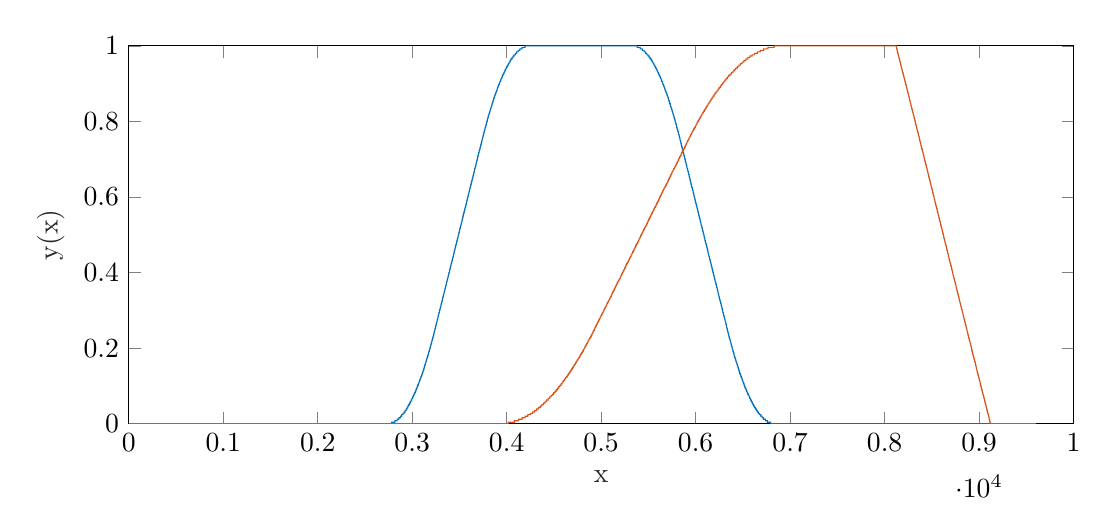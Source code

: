 % This file was created by matlab2tikz.
%
%The latest updates can be retrieved from
%  http://www.mathworks.com/matlabcentral/fileexchange/22022-matlab2tikz-matlab2tikz
%where you can also make suggestions and rate matlab2tikz.
%
\definecolor{mycolor1}{rgb}{0.0,0.447,0.741}%
\definecolor{mycolor2}{rgb}{0.85,0.325,0.098}%
%
\begin{tikzpicture}

\begin{axis}[%
width=12cm,
height=4.8cm,
%at={(0.758in,0.517in)},
scale only axis,
xmin=0,
xmax=10000,
xlabel style={font=\color{white!15!black}},
xlabel={x},
ymin=0,
ymax=1,
ylabel style={font=\color{white!15!black}},
ylabel={y(x)},
axis background/.style={fill=white},
legend style={legend cell align=left, align=left, draw=white!15!black}
]
\addplot [color=mycolor1]
  table[row sep=crcr]{%
1	0\\
2783	0\\
2784	0.004\\
2817	0.004\\
2818	0.008\\
2840	0.008\\
2841	0.012\\
2858	0.012\\
2859	0.016\\
2874	0.016\\
2875	0.02\\
2888	0.02\\
2889	0.024\\
2901	0.024\\
2902	0.027\\
2913	0.027\\
2914	0.031\\
2924	0.031\\
2925	0.035\\
2935	0.035\\
2936	0.039\\
2945	0.039\\
2946	0.043\\
2954	0.043\\
2955	0.047\\
2963	0.047\\
2964	0.051\\
2972	0.051\\
2973	0.055\\
2980	0.055\\
2981	0.059\\
2988	0.059\\
2989	0.063\\
2996	0.063\\
2997	0.067\\
3004	0.067\\
3005	0.071\\
3011	0.071\\
3012	0.075\\
3018	0.075\\
3019	0.078\\
3025	0.078\\
3026	0.082\\
3032	0.082\\
3033	0.086\\
3039	0.086\\
3040	0.09\\
3045	0.09\\
3046	0.094\\
3052	0.094\\
3053	0.098\\
3058	0.098\\
3059	0.102\\
3064	0.102\\
3065	0.106\\
3070	0.106\\
3071	0.11\\
3076	0.11\\
3077	0.114\\
3082	0.114\\
3083	0.118\\
3088	0.118\\
3089	0.122\\
3093	0.122\\
3094	0.125\\
3099	0.125\\
3100	0.129\\
3104	0.129\\
3105	0.133\\
3109	0.133\\
3110	0.137\\
3115	0.137\\
3116	0.141\\
3120	0.141\\
3121	0.145\\
3125	0.145\\
3126	0.149\\
3130	0.149\\
3131	0.153\\
3135	0.153\\
3136	0.157\\
3140	0.157\\
3141	0.161\\
3145	0.161\\
3146	0.165\\
3150	0.165\\
3151	0.169\\
3154	0.169\\
3155	0.173\\
3159	0.173\\
3160	0.176\\
3164	0.176\\
3165	0.18\\
3168	0.18\\
3169	0.184\\
3173	0.184\\
3174	0.188\\
3177	0.188\\
3178	0.192\\
3182	0.192\\
3183	0.196\\
3186	0.196\\
3187	0.2\\
3191	0.2\\
3192	0.204\\
3195	0.204\\
3196	0.208\\
3199	0.208\\
3200	0.212\\
3204	0.212\\
3205	0.216\\
3208	0.216\\
3209	0.22\\
3212	0.22\\
3213	0.224\\
3216	0.224\\
3217	0.227\\
3220	0.227\\
3221	0.231\\
3224	0.231\\
3225	0.235\\
3228	0.235\\
3229	0.239\\
3232	0.239\\
3233	0.243\\
3236	0.243\\
3237	0.247\\
3240	0.247\\
3241	0.251\\
3244	0.251\\
3245	0.255\\
3248	0.255\\
3249	0.259\\
3252	0.259\\
3253	0.263\\
3256	0.263\\
3257	0.267\\
3260	0.267\\
3261	0.271\\
3264	0.271\\
3265	0.275\\
3268	0.275\\
3269	0.278\\
3272	0.278\\
3273	0.282\\
3275	0.282\\
3276	0.286\\
3279	0.286\\
3280	0.29\\
3283	0.29\\
3284	0.294\\
3287	0.294\\
3288	0.298\\
3291	0.298\\
3292	0.302\\
3295	0.302\\
3296	0.306\\
3299	0.306\\
3300	0.31\\
3303	0.31\\
3304	0.314\\
3307	0.314\\
3308	0.318\\
3311	0.318\\
3312	0.322\\
3315	0.322\\
3316	0.325\\
3318	0.325\\
3319	0.329\\
3322	0.329\\
3323	0.333\\
3326	0.333\\
3327	0.337\\
3330	0.337\\
3331	0.341\\
3334	0.341\\
3335	0.345\\
3338	0.345\\
3339	0.349\\
3342	0.349\\
3343	0.353\\
3346	0.353\\
3347	0.357\\
3350	0.357\\
3351	0.361\\
3354	0.361\\
3355	0.365\\
3358	0.365\\
3359	0.369\\
3361	0.369\\
3362	0.373\\
3365	0.373\\
3366	0.376\\
3369	0.376\\
3370	0.38\\
3373	0.38\\
3374	0.384\\
3377	0.384\\
3378	0.388\\
3381	0.388\\
3382	0.392\\
3385	0.392\\
3386	0.396\\
3389	0.396\\
3390	0.4\\
3393	0.4\\
3394	0.404\\
3396	0.404\\
3397	0.408\\
3400	0.408\\
3401	0.412\\
3404	0.412\\
3405	0.416\\
3408	0.416\\
3409	0.42\\
3412	0.42\\
3413	0.424\\
3416	0.424\\
3417	0.427\\
3420	0.427\\
3421	0.431\\
3424	0.431\\
3425	0.435\\
3428	0.435\\
3429	0.439\\
3432	0.439\\
3433	0.443\\
3435	0.443\\
3436	0.447\\
3439	0.447\\
3440	0.451\\
3443	0.451\\
3444	0.455\\
3447	0.455\\
3448	0.459\\
3451	0.459\\
3452	0.463\\
3455	0.463\\
3456	0.467\\
3459	0.467\\
3460	0.471\\
3463	0.471\\
3464	0.475\\
3467	0.475\\
3468	0.478\\
3470	0.478\\
3471	0.482\\
3474	0.482\\
3475	0.486\\
3478	0.486\\
3479	0.49\\
3482	0.49\\
3483	0.494\\
3486	0.494\\
3487	0.498\\
3490	0.498\\
3491	0.502\\
3494	0.502\\
3495	0.506\\
3498	0.506\\
3499	0.51\\
3502	0.51\\
3503	0.514\\
3505	0.514\\
3506	0.518\\
3509	0.518\\
3510	0.522\\
3513	0.522\\
3514	0.525\\
3517	0.525\\
3518	0.529\\
3521	0.529\\
3522	0.533\\
3525	0.533\\
3526	0.537\\
3529	0.537\\
3530	0.541\\
3533	0.541\\
3534	0.545\\
3537	0.545\\
3538	0.549\\
3540	0.549\\
3541	0.553\\
3544	0.553\\
3545	0.557\\
3548	0.557\\
3549	0.561\\
3552	0.561\\
3553	0.565\\
3556	0.565\\
3557	0.569\\
3560	0.569\\
3561	0.573\\
3564	0.573\\
3565	0.576\\
3568	0.576\\
3569	0.58\\
3572	0.58\\
3573	0.584\\
3576	0.584\\
3577	0.588\\
3579	0.588\\
3580	0.592\\
3583	0.592\\
3584	0.596\\
3587	0.596\\
3588	0.6\\
3591	0.6\\
3592	0.604\\
3595	0.604\\
3596	0.608\\
3599	0.608\\
3600	0.612\\
3603	0.612\\
3604	0.616\\
3607	0.616\\
3608	0.62\\
3611	0.62\\
3612	0.624\\
3614	0.624\\
3615	0.627\\
3618	0.627\\
3619	0.631\\
3622	0.631\\
3623	0.635\\
3626	0.635\\
3627	0.639\\
3630	0.639\\
3631	0.643\\
3634	0.643\\
3635	0.647\\
3638	0.647\\
3639	0.651\\
3642	0.651\\
3643	0.655\\
3646	0.655\\
3647	0.659\\
3650	0.659\\
3651	0.663\\
3654	0.663\\
3655	0.667\\
3657	0.667\\
3658	0.671\\
3661	0.671\\
3662	0.675\\
3665	0.675\\
3666	0.678\\
3669	0.678\\
3670	0.682\\
3673	0.682\\
3674	0.686\\
3677	0.686\\
3678	0.69\\
3681	0.69\\
3682	0.694\\
3685	0.694\\
3686	0.698\\
3689	0.698\\
3690	0.702\\
3693	0.702\\
3694	0.706\\
3696	0.706\\
3697	0.71\\
3700	0.71\\
3701	0.714\\
3704	0.714\\
3705	0.718\\
3708	0.718\\
3709	0.722\\
3712	0.722\\
3713	0.725\\
3716	0.725\\
3717	0.729\\
3720	0.729\\
3721	0.733\\
3724	0.733\\
3725	0.737\\
3728	0.737\\
3729	0.741\\
3732	0.741\\
3733	0.745\\
3736	0.745\\
3737	0.749\\
3740	0.749\\
3741	0.753\\
3744	0.753\\
3745	0.757\\
3748	0.757\\
3749	0.761\\
3752	0.761\\
3753	0.765\\
3756	0.765\\
3757	0.769\\
3760	0.769\\
3761	0.773\\
3764	0.773\\
3765	0.776\\
3768	0.776\\
3769	0.78\\
3772	0.78\\
3773	0.784\\
3776	0.784\\
3777	0.788\\
3781	0.788\\
3782	0.792\\
3785	0.792\\
3786	0.796\\
3789	0.796\\
3790	0.8\\
3794	0.8\\
3795	0.804\\
3798	0.804\\
3799	0.808\\
3802	0.808\\
3803	0.812\\
3807	0.812\\
3808	0.816\\
3812	0.816\\
3813	0.82\\
3816	0.82\\
3817	0.824\\
3821	0.824\\
3822	0.827\\
3825	0.827\\
3826	0.831\\
3830	0.831\\
3831	0.835\\
3835	0.835\\
3836	0.839\\
3840	0.839\\
3841	0.843\\
3845	0.843\\
3846	0.847\\
3850	0.847\\
3851	0.851\\
3855	0.851\\
3856	0.855\\
3860	0.855\\
3861	0.859\\
3865	0.859\\
3866	0.863\\
3870	0.863\\
3871	0.867\\
3876	0.867\\
3877	0.871\\
3881	0.871\\
3882	0.875\\
3887	0.875\\
3888	0.878\\
3892	0.878\\
3893	0.882\\
3898	0.882\\
3899	0.886\\
3904	0.886\\
3905	0.89\\
3910	0.89\\
3911	0.894\\
3916	0.894\\
3917	0.898\\
3922	0.898\\
3923	0.902\\
3928	0.902\\
3929	0.906\\
3935	0.906\\
3936	0.91\\
3941	0.91\\
3942	0.914\\
3948	0.914\\
3949	0.918\\
3955	0.918\\
3956	0.922\\
3961	0.922\\
3962	0.925\\
3969	0.925\\
3970	0.929\\
3976	0.929\\
3977	0.933\\
3984	0.933\\
3985	0.937\\
3991	0.937\\
3992	0.941\\
4000	0.941\\
4001	0.945\\
4008	0.945\\
4009	0.949\\
4017	0.949\\
4018	0.953\\
4026	0.953\\
4027	0.957\\
4035	0.957\\
4036	0.961\\
4045	0.961\\
4046	0.965\\
4056	0.965\\
4057	0.969\\
4067	0.969\\
4068	0.973\\
4079	0.973\\
4080	0.976\\
4091	0.976\\
4092	0.98\\
4105	0.98\\
4106	0.984\\
4121	0.984\\
4122	0.988\\
4140	0.988\\
4141	0.992\\
4162	0.992\\
4163	0.996\\
4195	0.996\\
4196	1\\
5380	1\\
5381	0.996\\
5413	0.996\\
5414	0.992\\
5435	0.992\\
5436	0.988\\
5454	0.988\\
5455	0.984\\
5470	0.984\\
5471	0.98\\
5484	0.98\\
5485	0.976\\
5496	0.976\\
5497	0.973\\
5508	0.973\\
5509	0.969\\
5519	0.969\\
5520	0.965\\
5530	0.965\\
5531	0.961\\
5540	0.961\\
5541	0.957\\
5549	0.957\\
5550	0.953\\
5558	0.953\\
5559	0.949\\
5567	0.949\\
5568	0.945\\
5575	0.945\\
5576	0.941\\
5584	0.941\\
5585	0.937\\
5591	0.937\\
5592	0.933\\
5599	0.933\\
5600	0.929\\
5606	0.929\\
5607	0.925\\
5614	0.925\\
5615	0.922\\
5620	0.922\\
5621	0.918\\
5627	0.918\\
5628	0.914\\
5634	0.914\\
5635	0.91\\
5640	0.91\\
5641	0.906\\
5647	0.906\\
5648	0.902\\
5653	0.902\\
5654	0.898\\
5659	0.898\\
5660	0.894\\
5665	0.894\\
5666	0.89\\
5671	0.89\\
5672	0.886\\
5677	0.886\\
5678	0.882\\
5683	0.882\\
5684	0.878\\
5688	0.878\\
5689	0.875\\
5694	0.875\\
5695	0.871\\
5699	0.871\\
5700	0.867\\
5705	0.867\\
5706	0.863\\
5710	0.863\\
5711	0.859\\
5715	0.859\\
5716	0.855\\
5720	0.855\\
5721	0.851\\
5725	0.851\\
5726	0.847\\
5731	0.847\\
5732	0.843\\
5735	0.843\\
5736	0.839\\
5740	0.839\\
5741	0.835\\
5745	0.835\\
5746	0.831\\
5750	0.831\\
5751	0.827\\
5755	0.827\\
5756	0.824\\
5759	0.824\\
5760	0.82\\
5764	0.82\\
5765	0.816\\
5769	0.816\\
5770	0.812\\
5773	0.812\\
5774	0.808\\
5778	0.808\\
5779	0.804\\
5782	0.804\\
5783	0.8\\
5786	0.8\\
5787	0.796\\
5791	0.796\\
5792	0.792\\
5795	0.792\\
5796	0.788\\
5799	0.788\\
5800	0.784\\
5803	0.784\\
5804	0.78\\
5808	0.78\\
5809	0.776\\
5812	0.776\\
5813	0.773\\
5816	0.773\\
5817	0.769\\
5820	0.769\\
5821	0.765\\
5824	0.765\\
5825	0.761\\
5828	0.761\\
5829	0.757\\
5832	0.757\\
5833	0.753\\
5836	0.753\\
5837	0.749\\
5840	0.749\\
5841	0.745\\
5844	0.745\\
5845	0.741\\
5848	0.741\\
5849	0.737\\
5852	0.737\\
5853	0.733\\
5856	0.733\\
5857	0.729\\
5860	0.729\\
5861	0.725\\
5863	0.725\\
5864	0.722\\
5867	0.722\\
5868	0.718\\
5871	0.718\\
5872	0.714\\
5875	0.714\\
5876	0.71\\
5879	0.71\\
5880	0.706\\
5883	0.706\\
5884	0.702\\
5887	0.702\\
5888	0.698\\
5891	0.698\\
5892	0.694\\
5895	0.694\\
5896	0.69\\
5899	0.69\\
5900	0.686\\
5903	0.686\\
5904	0.682\\
5906	0.682\\
5907	0.678\\
5910	0.678\\
5911	0.675\\
5914	0.675\\
5915	0.671\\
5918	0.671\\
5919	0.667\\
5922	0.667\\
5923	0.663\\
5926	0.663\\
5927	0.659\\
5930	0.659\\
5931	0.655\\
5934	0.655\\
5935	0.651\\
5938	0.651\\
5939	0.647\\
5942	0.647\\
5943	0.643\\
5945	0.643\\
5946	0.639\\
5949	0.639\\
5950	0.635\\
5953	0.635\\
5954	0.631\\
5957	0.631\\
5958	0.627\\
5961	0.627\\
5962	0.624\\
5965	0.624\\
5966	0.62\\
5969	0.62\\
5970	0.616\\
5973	0.616\\
5974	0.612\\
5977	0.612\\
5978	0.608\\
5981	0.608\\
5982	0.604\\
5984	0.604\\
5985	0.6\\
5988	0.6\\
5989	0.596\\
5992	0.596\\
5993	0.592\\
5996	0.592\\
5997	0.588\\
6000	0.588\\
6001	0.584\\
6004	0.584\\
6005	0.58\\
6008	0.58\\
6009	0.576\\
6012	0.576\\
6013	0.573\\
6016	0.573\\
6017	0.569\\
6020	0.569\\
6021	0.565\\
6023	0.565\\
6024	0.561\\
6027	0.561\\
6028	0.557\\
6031	0.557\\
6032	0.553\\
6035	0.553\\
6036	0.549\\
6039	0.549\\
6040	0.545\\
6043	0.545\\
6044	0.541\\
6047	0.541\\
6048	0.537\\
6051	0.537\\
6052	0.533\\
6055	0.533\\
6056	0.529\\
6058	0.529\\
6059	0.525\\
6062	0.525\\
6063	0.522\\
6066	0.522\\
6067	0.518\\
6070	0.518\\
6071	0.514\\
6074	0.514\\
6075	0.51\\
6078	0.51\\
6079	0.506\\
6082	0.506\\
6083	0.502\\
6086	0.502\\
6087	0.498\\
6090	0.498\\
6091	0.494\\
6093	0.494\\
6094	0.49\\
6097	0.49\\
6098	0.486\\
6101	0.486\\
6102	0.482\\
6105	0.482\\
6106	0.478\\
6109	0.478\\
6110	0.475\\
6113	0.475\\
6114	0.471\\
6117	0.471\\
6118	0.467\\
6121	0.467\\
6122	0.463\\
6125	0.463\\
6126	0.459\\
6128	0.459\\
6129	0.455\\
6132	0.455\\
6133	0.451\\
6136	0.451\\
6137	0.447\\
6140	0.447\\
6141	0.443\\
6144	0.443\\
6145	0.439\\
6148	0.439\\
6149	0.435\\
6152	0.435\\
6153	0.431\\
6156	0.431\\
6157	0.427\\
6160	0.427\\
6161	0.424\\
6164	0.424\\
6165	0.42\\
6167	0.42\\
6168	0.416\\
6171	0.416\\
6172	0.412\\
6175	0.412\\
6176	0.408\\
6179	0.408\\
6180	0.404\\
6183	0.404\\
6184	0.4\\
6187	0.4\\
6188	0.396\\
6191	0.396\\
6192	0.392\\
6195	0.392\\
6196	0.388\\
6199	0.388\\
6200	0.384\\
6202	0.384\\
6203	0.38\\
6206	0.38\\
6207	0.376\\
6210	0.376\\
6211	0.373\\
6214	0.373\\
6215	0.369\\
6218	0.369\\
6219	0.365\\
6222	0.365\\
6223	0.361\\
6226	0.361\\
6227	0.357\\
6230	0.357\\
6231	0.353\\
6234	0.353\\
6235	0.349\\
6238	0.349\\
6239	0.345\\
6241	0.345\\
6242	0.341\\
6245	0.341\\
6246	0.337\\
6249	0.337\\
6250	0.333\\
6253	0.333\\
6254	0.329\\
6257	0.329\\
6258	0.325\\
6261	0.325\\
6262	0.322\\
6265	0.322\\
6266	0.318\\
6269	0.318\\
6270	0.314\\
6273	0.314\\
6274	0.31\\
6277	0.31\\
6278	0.306\\
6281	0.306\\
6282	0.302\\
6284	0.302\\
6285	0.298\\
6288	0.298\\
6289	0.294\\
6292	0.294\\
6293	0.29\\
6296	0.29\\
6297	0.286\\
6300	0.286\\
6301	0.282\\
6304	0.282\\
6305	0.278\\
6308	0.278\\
6309	0.275\\
6312	0.275\\
6313	0.271\\
6316	0.271\\
6317	0.267\\
6320	0.267\\
6321	0.263\\
6324	0.263\\
6325	0.259\\
6328	0.259\\
6329	0.255\\
6331	0.255\\
6332	0.251\\
6335	0.251\\
6336	0.247\\
6339	0.247\\
6340	0.243\\
6343	0.243\\
6344	0.239\\
6347	0.239\\
6348	0.235\\
6351	0.235\\
6352	0.231\\
6355	0.231\\
6356	0.227\\
6359	0.227\\
6360	0.224\\
6364	0.224\\
6365	0.22\\
6368	0.22\\
6369	0.216\\
6372	0.216\\
6373	0.212\\
6376	0.212\\
6377	0.208\\
6381	0.208\\
6382	0.204\\
6385	0.204\\
6386	0.2\\
6389	0.2\\
6390	0.196\\
6394	0.196\\
6395	0.192\\
6398	0.192\\
6399	0.188\\
6403	0.188\\
6404	0.184\\
6407	0.184\\
6408	0.18\\
6412	0.18\\
6413	0.176\\
6416	0.176\\
6417	0.173\\
6421	0.173\\
6422	0.169\\
6426	0.169\\
6427	0.165\\
6431	0.165\\
6432	0.161\\
6436	0.161\\
6437	0.157\\
6441	0.157\\
6442	0.153\\
6446	0.153\\
6447	0.149\\
6451	0.149\\
6452	0.145\\
6456	0.145\\
6457	0.141\\
6461	0.141\\
6462	0.137\\
6466	0.137\\
6467	0.133\\
6472	0.133\\
6473	0.129\\
6477	0.129\\
6478	0.125\\
6483	0.125\\
6484	0.122\\
6488	0.122\\
6489	0.118\\
6494	0.118\\
6495	0.114\\
6500	0.114\\
6501	0.11\\
6506	0.11\\
6507	0.106\\
6512	0.106\\
6513	0.102\\
6518	0.102\\
6519	0.098\\
6524	0.098\\
6525	0.094\\
6531	0.094\\
6532	0.09\\
6537	0.09\\
6538	0.086\\
6544	0.086\\
6545	0.082\\
6551	0.082\\
6552	0.078\\
6558	0.078\\
6559	0.075\\
6565	0.075\\
6566	0.071\\
6572	0.071\\
6573	0.067\\
6580	0.067\\
6581	0.063\\
6588	0.063\\
6589	0.059\\
6596	0.059\\
6597	0.055\\
6604	0.055\\
6605	0.051\\
6613	0.051\\
6614	0.047\\
6622	0.047\\
6623	0.043\\
6632	0.043\\
6633	0.039\\
6642	0.039\\
6643	0.035\\
6652	0.035\\
6653	0.031\\
6664	0.031\\
6665	0.027\\
6676	0.027\\
6677	0.024\\
6689	0.024\\
6690	0.02\\
6703	0.02\\
6704	0.016\\
6718	0.016\\
6719	0.012\\
6737	0.012\\
6738	0.008\\
6759	0.008\\
6760	0.004\\
6792	0.004\\
6793	0\\
9600	0\\
};
%\addlegendentry{data1}

\addplot [color=mycolor2]
  table[row sep=crcr]{%
1	0\\
4016	0\\
4017	0.004\\
4082	0.004\\
4083	0.008\\
4127	0.008\\
4128	0.012\\
4164	0.012\\
4165	0.016\\
4195	0.016\\
4196	0.02\\
4223	0.02\\
4224	0.024\\
4249	0.024\\
4250	0.027\\
4273	0.027\\
4274	0.031\\
4295	0.031\\
4296	0.035\\
4316	0.035\\
4317	0.039\\
4336	0.039\\
4337	0.043\\
4355	0.043\\
4356	0.047\\
4373	0.047\\
4374	0.051\\
4390	0.051\\
4391	0.055\\
4407	0.055\\
4408	0.059\\
4423	0.059\\
4424	0.063\\
4439	0.063\\
4440	0.067\\
4454	0.067\\
4455	0.071\\
4469	0.071\\
4470	0.075\\
4483	0.075\\
4484	0.078\\
4497	0.078\\
4498	0.082\\
4511	0.082\\
4512	0.086\\
4524	0.086\\
4525	0.09\\
4537	0.09\\
4538	0.094\\
4550	0.094\\
4551	0.098\\
4562	0.098\\
4563	0.102\\
4575	0.102\\
4576	0.106\\
4587	0.106\\
4588	0.11\\
4598	0.11\\
4599	0.114\\
4610	0.114\\
4611	0.118\\
4621	0.118\\
4622	0.122\\
4633	0.122\\
4634	0.125\\
4644	0.125\\
4645	0.129\\
4654	0.129\\
4655	0.133\\
4665	0.133\\
4666	0.137\\
4676	0.137\\
4677	0.141\\
4686	0.141\\
4687	0.145\\
4696	0.145\\
4697	0.149\\
4706	0.149\\
4707	0.153\\
4716	0.153\\
4717	0.157\\
4726	0.157\\
4727	0.161\\
4736	0.161\\
4737	0.165\\
4746	0.165\\
4747	0.169\\
4755	0.169\\
4756	0.173\\
4765	0.173\\
4766	0.176\\
4774	0.176\\
4775	0.18\\
4783	0.18\\
4784	0.184\\
4792	0.184\\
4793	0.188\\
4801	0.188\\
4802	0.192\\
4810	0.192\\
4811	0.196\\
4819	0.196\\
4820	0.2\\
4828	0.2\\
4829	0.204\\
4836	0.204\\
4837	0.208\\
4845	0.208\\
4846	0.212\\
4853	0.212\\
4854	0.216\\
4862	0.216\\
4863	0.22\\
4870	0.22\\
4871	0.224\\
4878	0.224\\
4879	0.227\\
4887	0.227\\
4888	0.231\\
4895	0.231\\
4896	0.235\\
4903	0.235\\
4904	0.239\\
4911	0.239\\
4912	0.243\\
4919	0.243\\
4920	0.247\\
4927	0.247\\
4928	0.251\\
4934	0.251\\
4935	0.255\\
4942	0.255\\
4943	0.259\\
4950	0.259\\
4951	0.263\\
4958	0.263\\
4959	0.267\\
4966	0.267\\
4967	0.271\\
4974	0.271\\
4975	0.275\\
4981	0.275\\
4982	0.278\\
4989	0.278\\
4990	0.282\\
4997	0.282\\
4998	0.286\\
5005	0.286\\
5006	0.29\\
5013	0.29\\
5014	0.294\\
5021	0.294\\
5022	0.298\\
5028	0.298\\
5029	0.302\\
5036	0.302\\
5037	0.306\\
5044	0.306\\
5045	0.31\\
5052	0.31\\
5053	0.314\\
5060	0.314\\
5061	0.318\\
5067	0.318\\
5068	0.322\\
5075	0.322\\
5076	0.325\\
5083	0.325\\
5084	0.329\\
5091	0.329\\
5092	0.333\\
5099	0.333\\
5100	0.337\\
5107	0.337\\
5108	0.341\\
5114	0.341\\
5115	0.345\\
5122	0.345\\
5123	0.349\\
5130	0.349\\
5131	0.353\\
5138	0.353\\
5139	0.357\\
5146	0.357\\
5147	0.361\\
5153	0.361\\
5154	0.365\\
5161	0.365\\
5162	0.369\\
5169	0.369\\
5170	0.373\\
5177	0.373\\
5178	0.376\\
5185	0.376\\
5186	0.38\\
5192	0.38\\
5193	0.384\\
5200	0.384\\
5201	0.388\\
5208	0.388\\
5209	0.392\\
5216	0.392\\
5217	0.396\\
5223	0.396\\
5224	0.4\\
5231	0.4\\
5232	0.404\\
5239	0.404\\
5240	0.408\\
5247	0.408\\
5248	0.412\\
5255	0.412\\
5256	0.416\\
5262	0.416\\
5263	0.42\\
5270	0.42\\
5271	0.424\\
5278	0.424\\
5279	0.427\\
5286	0.427\\
5287	0.431\\
5294	0.431\\
5295	0.435\\
5301	0.435\\
5302	0.439\\
5309	0.439\\
5310	0.443\\
5317	0.443\\
5318	0.447\\
5325	0.447\\
5326	0.451\\
5333	0.451\\
5334	0.455\\
5340	0.455\\
5341	0.459\\
5348	0.459\\
5349	0.463\\
5356	0.463\\
5357	0.467\\
5364	0.467\\
5365	0.471\\
5371	0.471\\
5372	0.475\\
5379	0.475\\
5380	0.478\\
5387	0.478\\
5388	0.482\\
5395	0.482\\
5396	0.486\\
5402	0.486\\
5403	0.49\\
5410	0.49\\
5411	0.494\\
5418	0.494\\
5419	0.498\\
5426	0.498\\
5427	0.502\\
5433	0.502\\
5434	0.506\\
5441	0.506\\
5442	0.51\\
5449	0.51\\
5450	0.514\\
5457	0.514\\
5458	0.518\\
5464	0.518\\
5465	0.522\\
5472	0.522\\
5473	0.525\\
5480	0.525\\
5481	0.529\\
5488	0.529\\
5489	0.533\\
5495	0.533\\
5496	0.537\\
5503	0.537\\
5504	0.541\\
5511	0.541\\
5512	0.545\\
5519	0.545\\
5520	0.549\\
5526	0.549\\
5527	0.553\\
5534	0.553\\
5535	0.557\\
5542	0.557\\
5543	0.561\\
5550	0.561\\
5551	0.565\\
5557	0.565\\
5558	0.569\\
5565	0.569\\
5566	0.573\\
5573	0.573\\
5574	0.576\\
5581	0.576\\
5582	0.58\\
5588	0.58\\
5589	0.584\\
5596	0.584\\
5597	0.588\\
5604	0.588\\
5605	0.592\\
5612	0.592\\
5613	0.596\\
5619	0.596\\
5620	0.6\\
5627	0.6\\
5628	0.604\\
5635	0.604\\
5636	0.608\\
5643	0.608\\
5644	0.612\\
5650	0.612\\
5651	0.616\\
5658	0.616\\
5659	0.62\\
5666	0.62\\
5667	0.624\\
5674	0.624\\
5675	0.627\\
5681	0.627\\
5682	0.631\\
5689	0.631\\
5690	0.635\\
5697	0.635\\
5698	0.639\\
5705	0.639\\
5706	0.643\\
5712	0.643\\
5713	0.647\\
5720	0.647\\
5721	0.651\\
5728	0.651\\
5729	0.655\\
5736	0.655\\
5737	0.659\\
5744	0.659\\
5745	0.663\\
5751	0.663\\
5752	0.667\\
5759	0.667\\
5760	0.671\\
5767	0.671\\
5768	0.675\\
5775	0.675\\
5776	0.678\\
5782	0.678\\
5783	0.682\\
5790	0.682\\
5791	0.686\\
5798	0.686\\
5799	0.69\\
5806	0.69\\
5807	0.694\\
5814	0.694\\
5815	0.698\\
5821	0.698\\
5822	0.702\\
5829	0.702\\
5830	0.706\\
5837	0.706\\
5838	0.71\\
5845	0.71\\
5846	0.714\\
5852	0.714\\
5853	0.718\\
5860	0.718\\
5861	0.722\\
5868	0.722\\
5869	0.725\\
5876	0.725\\
5877	0.729\\
5884	0.729\\
5885	0.733\\
5891	0.733\\
5892	0.737\\
5899	0.737\\
5900	0.741\\
5907	0.741\\
5908	0.745\\
5915	0.745\\
5916	0.749\\
5923	0.749\\
5924	0.753\\
5930	0.753\\
5931	0.757\\
5938	0.757\\
5939	0.761\\
5946	0.761\\
5947	0.765\\
5954	0.765\\
5955	0.769\\
5962	0.769\\
5963	0.773\\
5971	0.773\\
5972	0.776\\
5979	0.776\\
5980	0.78\\
5987	0.78\\
5988	0.784\\
5996	0.784\\
5997	0.788\\
6004	0.788\\
6005	0.792\\
6013	0.792\\
6014	0.796\\
6021	0.796\\
6022	0.8\\
6030	0.8\\
6031	0.804\\
6039	0.804\\
6040	0.808\\
6048	0.808\\
6049	0.812\\
6057	0.812\\
6058	0.816\\
6066	0.816\\
6067	0.82\\
6075	0.82\\
6076	0.824\\
6084	0.824\\
6085	0.827\\
6093	0.827\\
6094	0.831\\
6103	0.831\\
6104	0.835\\
6112	0.835\\
6113	0.839\\
6122	0.839\\
6123	0.843\\
6132	0.843\\
6133	0.847\\
6142	0.847\\
6143	0.851\\
6152	0.851\\
6153	0.855\\
6162	0.855\\
6163	0.859\\
6173	0.859\\
6174	0.863\\
6183	0.863\\
6184	0.867\\
6194	0.867\\
6195	0.871\\
6204	0.871\\
6205	0.875\\
6215	0.875\\
6216	0.878\\
6227	0.878\\
6228	0.882\\
6238	0.882\\
6239	0.886\\
6249	0.886\\
6250	0.89\\
6261	0.89\\
6262	0.894\\
6273	0.894\\
6274	0.898\\
6285	0.898\\
6286	0.902\\
6298	0.902\\
6299	0.906\\
6310	0.906\\
6311	0.91\\
6323	0.91\\
6324	0.914\\
6336	0.914\\
6337	0.918\\
6350	0.918\\
6351	0.922\\
6364	0.922\\
6365	0.925\\
6378	0.925\\
6379	0.929\\
6393	0.929\\
6394	0.933\\
6408	0.933\\
6409	0.937\\
6424	0.937\\
6425	0.941\\
6440	0.941\\
6441	0.945\\
6457	0.945\\
6458	0.949\\
6474	0.949\\
6475	0.953\\
6492	0.953\\
6493	0.957\\
6511	0.957\\
6512	0.961\\
6531	0.961\\
6532	0.965\\
6552	0.965\\
6553	0.969\\
6574	0.969\\
6575	0.973\\
6598	0.973\\
6599	0.976\\
6624	0.976\\
6625	0.98\\
6652	0.98\\
6653	0.984\\
6683	0.984\\
6684	0.988\\
6720	0.988\\
6721	0.992\\
6765	0.992\\
6766	0.996\\
6831	0.996\\
6832	1\\
8123	1\\
8124	0.996\\
8127	0.996\\
8128	0.992\\
8131	0.992\\
8132	0.988\\
8135	0.988\\
8136	0.984\\
8138	0.984\\
8139	0.98\\
8142	0.98\\
8143	0.976\\
8146	0.976\\
8147	0.973\\
8150	0.973\\
8151	0.969\\
8154	0.969\\
8155	0.965\\
8158	0.965\\
8159	0.961\\
8162	0.961\\
8163	0.957\\
8166	0.957\\
8167	0.953\\
8170	0.953\\
8171	0.949\\
8174	0.949\\
8175	0.945\\
8178	0.945\\
8179	0.941\\
8182	0.941\\
8183	0.937\\
8186	0.937\\
8187	0.933\\
8190	0.933\\
8191	0.929\\
8194	0.929\\
8195	0.925\\
8198	0.925\\
8199	0.922\\
8202	0.922\\
8203	0.918\\
8206	0.918\\
8207	0.914\\
8210	0.914\\
8211	0.91\\
8214	0.91\\
8215	0.906\\
8218	0.906\\
8219	0.902\\
8222	0.902\\
8223	0.898\\
8226	0.898\\
8227	0.894\\
8230	0.894\\
8231	0.89\\
8234	0.89\\
8235	0.886\\
8238	0.886\\
8239	0.882\\
8242	0.882\\
8243	0.878\\
8246	0.878\\
8247	0.875\\
8250	0.875\\
8251	0.871\\
8254	0.871\\
8255	0.867\\
8258	0.867\\
8259	0.863\\
8262	0.863\\
8263	0.859\\
8265	0.859\\
8266	0.855\\
8269	0.855\\
8270	0.851\\
8273	0.851\\
8274	0.847\\
8277	0.847\\
8278	0.843\\
8281	0.843\\
8282	0.839\\
8285	0.839\\
8286	0.835\\
8289	0.835\\
8290	0.831\\
8293	0.831\\
8294	0.827\\
8297	0.827\\
8298	0.824\\
8301	0.824\\
8302	0.82\\
8305	0.82\\
8306	0.816\\
8309	0.816\\
8310	0.812\\
8313	0.812\\
8314	0.808\\
8317	0.808\\
8318	0.804\\
8321	0.804\\
8322	0.8\\
8324	0.8\\
8325	0.796\\
8328	0.796\\
8329	0.792\\
8332	0.792\\
8333	0.788\\
8336	0.788\\
8337	0.784\\
8340	0.784\\
8341	0.78\\
8344	0.78\\
8345	0.776\\
8348	0.776\\
8349	0.773\\
8352	0.773\\
8353	0.769\\
8356	0.769\\
8357	0.765\\
8360	0.765\\
8361	0.761\\
8364	0.761\\
8365	0.757\\
8368	0.757\\
8369	0.753\\
8371	0.753\\
8372	0.749\\
8375	0.749\\
8376	0.745\\
8379	0.745\\
8380	0.741\\
8383	0.741\\
8384	0.737\\
8387	0.737\\
8388	0.733\\
8391	0.733\\
8392	0.729\\
8395	0.729\\
8396	0.725\\
8399	0.725\\
8400	0.722\\
8403	0.722\\
8404	0.718\\
8407	0.718\\
8408	0.714\\
8411	0.714\\
8412	0.71\\
8414	0.71\\
8415	0.706\\
8418	0.706\\
8419	0.702\\
8422	0.702\\
8423	0.698\\
8426	0.698\\
8427	0.694\\
8430	0.694\\
8431	0.69\\
8434	0.69\\
8435	0.686\\
8438	0.686\\
8439	0.682\\
8442	0.682\\
8443	0.678\\
8446	0.678\\
8447	0.675\\
8450	0.675\\
8451	0.671\\
8453	0.671\\
8454	0.667\\
8457	0.667\\
8458	0.663\\
8461	0.663\\
8462	0.659\\
8465	0.659\\
8466	0.655\\
8469	0.655\\
8470	0.651\\
8473	0.651\\
8474	0.647\\
8477	0.647\\
8478	0.643\\
8481	0.643\\
8482	0.639\\
8485	0.639\\
8486	0.635\\
8488	0.635\\
8489	0.631\\
8492	0.631\\
8493	0.627\\
8496	0.627\\
8497	0.624\\
8500	0.624\\
8501	0.62\\
8504	0.62\\
8505	0.616\\
8508	0.616\\
8509	0.612\\
8512	0.612\\
8513	0.608\\
8516	0.608\\
8517	0.604\\
8520	0.604\\
8521	0.6\\
8523	0.6\\
8524	0.596\\
8527	0.596\\
8528	0.592\\
8531	0.592\\
8532	0.588\\
8535	0.588\\
8536	0.584\\
8539	0.584\\
8540	0.58\\
8543	0.58\\
8544	0.576\\
8547	0.576\\
8548	0.573\\
8551	0.573\\
8552	0.569\\
8555	0.569\\
8556	0.565\\
8558	0.565\\
8559	0.561\\
8562	0.561\\
8563	0.557\\
8566	0.557\\
8567	0.553\\
8570	0.553\\
8571	0.549\\
8574	0.549\\
8575	0.545\\
8578	0.545\\
8579	0.541\\
8582	0.541\\
8583	0.537\\
8586	0.537\\
8587	0.533\\
8589	0.533\\
8590	0.529\\
8593	0.529\\
8594	0.525\\
8597	0.525\\
8598	0.522\\
8601	0.522\\
8602	0.518\\
8605	0.518\\
8606	0.514\\
8609	0.514\\
8610	0.51\\
8613	0.51\\
8614	0.506\\
8617	0.506\\
8618	0.502\\
8621	0.502\\
8622	0.498\\
8624	0.498\\
8625	0.494\\
8628	0.494\\
8629	0.49\\
8632	0.49\\
8633	0.486\\
8636	0.486\\
8637	0.482\\
8640	0.482\\
8641	0.478\\
8644	0.478\\
8645	0.475\\
8648	0.475\\
8649	0.471\\
8652	0.471\\
8653	0.467\\
8655	0.467\\
8656	0.463\\
8659	0.463\\
8660	0.459\\
8663	0.459\\
8664	0.455\\
8667	0.455\\
8668	0.451\\
8671	0.451\\
8672	0.447\\
8675	0.447\\
8676	0.443\\
8679	0.443\\
8680	0.439\\
8683	0.439\\
8684	0.435\\
8686	0.435\\
8687	0.431\\
8690	0.431\\
8691	0.427\\
8694	0.427\\
8695	0.424\\
8698	0.424\\
8699	0.42\\
8702	0.42\\
8703	0.416\\
8706	0.416\\
8707	0.412\\
8710	0.412\\
8711	0.408\\
8714	0.408\\
8715	0.404\\
8718	0.404\\
8719	0.4\\
8721	0.4\\
8722	0.396\\
8725	0.396\\
8726	0.392\\
8729	0.392\\
8730	0.388\\
8733	0.388\\
8734	0.384\\
8737	0.384\\
8738	0.38\\
8741	0.38\\
8742	0.376\\
8745	0.376\\
8746	0.373\\
8749	0.373\\
8750	0.369\\
8753	0.369\\
8754	0.365\\
8756	0.365\\
8757	0.361\\
8760	0.361\\
8761	0.357\\
8764	0.357\\
8765	0.353\\
8768	0.353\\
8769	0.349\\
8772	0.349\\
8773	0.345\\
8776	0.345\\
8777	0.341\\
8780	0.341\\
8781	0.337\\
8784	0.337\\
8785	0.333\\
8788	0.333\\
8789	0.329\\
8791	0.329\\
8792	0.325\\
8795	0.325\\
8796	0.322\\
8799	0.322\\
8800	0.318\\
8803	0.318\\
8804	0.314\\
8807	0.314\\
8808	0.31\\
8811	0.31\\
8812	0.306\\
8815	0.306\\
8816	0.302\\
8819	0.302\\
8820	0.298\\
8823	0.298\\
8824	0.294\\
8827	0.294\\
8828	0.29\\
8830	0.29\\
8831	0.286\\
8834	0.286\\
8835	0.282\\
8838	0.282\\
8839	0.278\\
8842	0.278\\
8843	0.275\\
8846	0.275\\
8847	0.271\\
8850	0.271\\
8851	0.267\\
8854	0.267\\
8855	0.263\\
8858	0.263\\
8859	0.259\\
8862	0.259\\
8863	0.255\\
8866	0.255\\
8867	0.251\\
8870	0.251\\
8871	0.247\\
8873	0.247\\
8874	0.243\\
8877	0.243\\
8878	0.239\\
8881	0.239\\
8882	0.235\\
8885	0.235\\
8886	0.231\\
8889	0.231\\
8890	0.227\\
8893	0.227\\
8894	0.224\\
8897	0.224\\
8898	0.22\\
8901	0.22\\
8902	0.216\\
8905	0.216\\
8906	0.212\\
8909	0.212\\
8910	0.208\\
8913	0.208\\
8914	0.204\\
8917	0.204\\
8918	0.2\\
8920	0.2\\
8921	0.196\\
8924	0.196\\
8925	0.192\\
8928	0.192\\
8929	0.188\\
8932	0.188\\
8933	0.184\\
8936	0.184\\
8937	0.18\\
8940	0.18\\
8941	0.176\\
8944	0.176\\
8945	0.173\\
8948	0.173\\
8949	0.169\\
8952	0.169\\
8953	0.165\\
8956	0.165\\
8957	0.161\\
8960	0.161\\
8961	0.157\\
8964	0.157\\
8965	0.153\\
8968	0.153\\
8969	0.149\\
8972	0.149\\
8973	0.145\\
8976	0.145\\
8977	0.141\\
8979	0.141\\
8980	0.137\\
8983	0.137\\
8984	0.133\\
8987	0.133\\
8988	0.129\\
8991	0.129\\
8992	0.125\\
8995	0.125\\
8996	0.122\\
8999	0.122\\
9000	0.118\\
9003	0.118\\
9004	0.114\\
9007	0.114\\
9008	0.11\\
9011	0.11\\
9012	0.106\\
9015	0.106\\
9016	0.102\\
9019	0.102\\
9020	0.098\\
9023	0.098\\
9024	0.094\\
9027	0.094\\
9028	0.09\\
9031	0.09\\
9032	0.086\\
9035	0.086\\
9036	0.082\\
9039	0.082\\
9040	0.078\\
9043	0.078\\
9044	0.075\\
9047	0.075\\
9048	0.071\\
9051	0.071\\
9052	0.067\\
9055	0.067\\
9056	0.063\\
9059	0.063\\
9060	0.059\\
9063	0.059\\
9064	0.055\\
9067	0.055\\
9068	0.051\\
9071	0.051\\
9072	0.047\\
9075	0.047\\
9076	0.043\\
9079	0.043\\
9080	0.039\\
9083	0.039\\
9084	0.035\\
9087	0.035\\
9088	0.031\\
9091	0.031\\
9092	0.027\\
9095	0.027\\
9096	0.024\\
9099	0.024\\
9100	0.02\\
9103	0.02\\
9104	0.016\\
9106	0.016\\
9107	0.012\\
9110	0.012\\
9111	0.008\\
9114	0.008\\
9115	0.004\\
9118	0.004\\
9119	0\\
9600	0\\
};
%\addlegendentry{data2}

\end{axis}

\begin{axis}[%
width=12cm,
height=4.8cm,
%at={(0in,0in)},
scale only axis,
xmin=0,
xmax=1,
ymin=0,
ymax=1,
axis line style={draw=none},
ticks=none,
axis x line*=bottom,
axis y line*=left,
legend style={legend cell align=left, align=left, draw=white!15!black}
]
\end{axis}
\end{tikzpicture}%